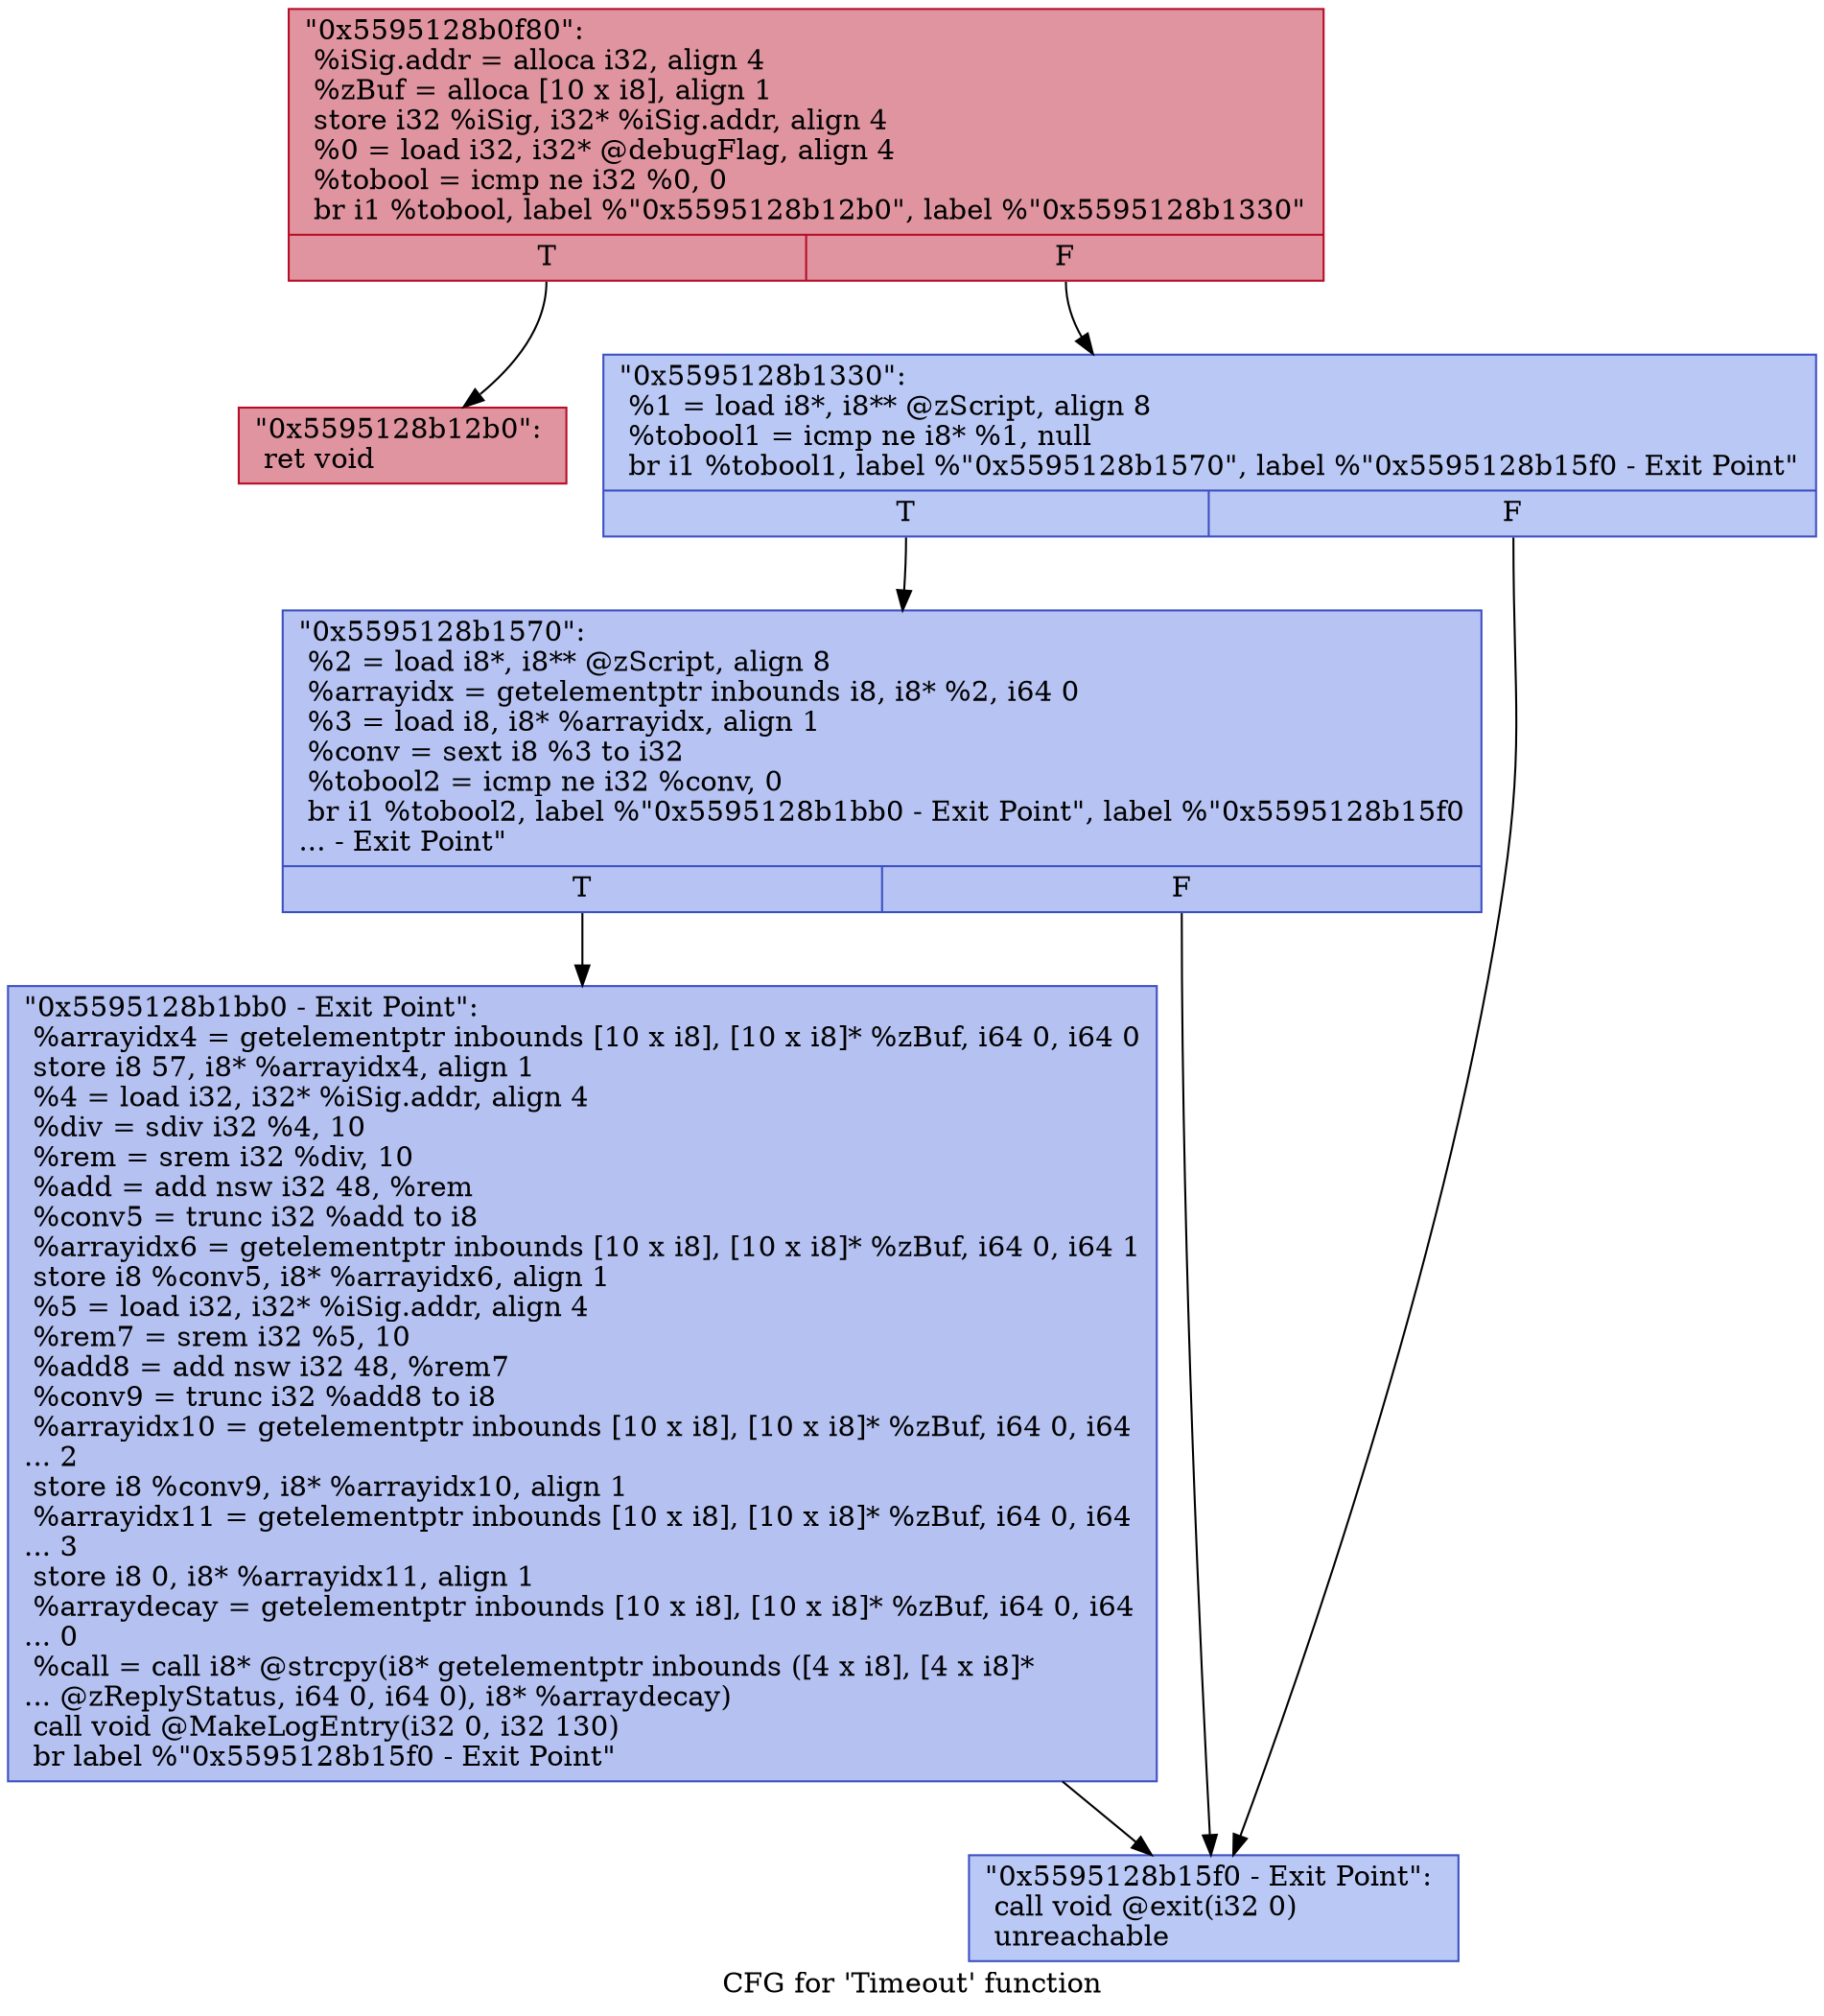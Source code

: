 digraph "CFG for 'Timeout' function" {
	label="CFG for 'Timeout' function";

	Node0x5595128b0f80 [shape=record,color="#b70d28ff", style=filled, fillcolor="#b70d2870",label="{\"0x5595128b0f80\":\l  %iSig.addr = alloca i32, align 4\l  %zBuf = alloca [10 x i8], align 1\l  store i32 %iSig, i32* %iSig.addr, align 4\l  %0 = load i32, i32* @debugFlag, align 4\l  %tobool = icmp ne i32 %0, 0\l  br i1 %tobool, label %\"0x5595128b12b0\", label %\"0x5595128b1330\"\l|{<s0>T|<s1>F}}"];
	Node0x5595128b0f80:s0 -> Node0x5595128b12b0;
	Node0x5595128b0f80:s1 -> Node0x5595128b1330;
	Node0x5595128b1330 [shape=record,color="#3d50c3ff", style=filled, fillcolor="#6282ea70",label="{\"0x5595128b1330\":                                 \l  %1 = load i8*, i8** @zScript, align 8\l  %tobool1 = icmp ne i8* %1, null\l  br i1 %tobool1, label %\"0x5595128b1570\", label %\"0x5595128b15f0 - Exit Point\"\l|{<s0>T|<s1>F}}"];
	Node0x5595128b1330:s0 -> Node0x5595128b1570;
	Node0x5595128b1330:s1 -> Node0x5595128b15f0;
	Node0x5595128b1570 [shape=record,color="#3d50c3ff", style=filled, fillcolor="#5b7ae570",label="{\"0x5595128b1570\":                                 \l  %2 = load i8*, i8** @zScript, align 8\l  %arrayidx = getelementptr inbounds i8, i8* %2, i64 0\l  %3 = load i8, i8* %arrayidx, align 1\l  %conv = sext i8 %3 to i32\l  %tobool2 = icmp ne i32 %conv, 0\l  br i1 %tobool2, label %\"0x5595128b1bb0 - Exit Point\", label %\"0x5595128b15f0\l... - Exit Point\"\l|{<s0>T|<s1>F}}"];
	Node0x5595128b1570:s0 -> Node0x5595128b1bb0;
	Node0x5595128b1570:s1 -> Node0x5595128b15f0;
	Node0x5595128b1bb0 [shape=record,color="#3d50c3ff", style=filled, fillcolor="#5572df70",label="{\"0x5595128b1bb0 - Exit Point\":                    \l  %arrayidx4 = getelementptr inbounds [10 x i8], [10 x i8]* %zBuf, i64 0, i64 0\l  store i8 57, i8* %arrayidx4, align 1\l  %4 = load i32, i32* %iSig.addr, align 4\l  %div = sdiv i32 %4, 10\l  %rem = srem i32 %div, 10\l  %add = add nsw i32 48, %rem\l  %conv5 = trunc i32 %add to i8\l  %arrayidx6 = getelementptr inbounds [10 x i8], [10 x i8]* %zBuf, i64 0, i64 1\l  store i8 %conv5, i8* %arrayidx6, align 1\l  %5 = load i32, i32* %iSig.addr, align 4\l  %rem7 = srem i32 %5, 10\l  %add8 = add nsw i32 48, %rem7\l  %conv9 = trunc i32 %add8 to i8\l  %arrayidx10 = getelementptr inbounds [10 x i8], [10 x i8]* %zBuf, i64 0, i64\l... 2\l  store i8 %conv9, i8* %arrayidx10, align 1\l  %arrayidx11 = getelementptr inbounds [10 x i8], [10 x i8]* %zBuf, i64 0, i64\l... 3\l  store i8 0, i8* %arrayidx11, align 1\l  %arraydecay = getelementptr inbounds [10 x i8], [10 x i8]* %zBuf, i64 0, i64\l... 0\l  %call = call i8* @strcpy(i8* getelementptr inbounds ([4 x i8], [4 x i8]*\l... @zReplyStatus, i64 0, i64 0), i8* %arraydecay)\l  call void @MakeLogEntry(i32 0, i32 130)\l  br label %\"0x5595128b15f0 - Exit Point\"\l}"];
	Node0x5595128b1bb0 -> Node0x5595128b15f0;
	Node0x5595128b15f0 [shape=record,color="#3d50c3ff", style=filled, fillcolor="#6282ea70",label="{\"0x5595128b15f0 - Exit Point\":                    \l  call void @exit(i32 0)\l  unreachable\l}"];
	Node0x5595128b12b0 [shape=record,color="#b70d28ff", style=filled, fillcolor="#b70d2870",label="{\"0x5595128b12b0\":                                 \l  ret void\l}"];
}

